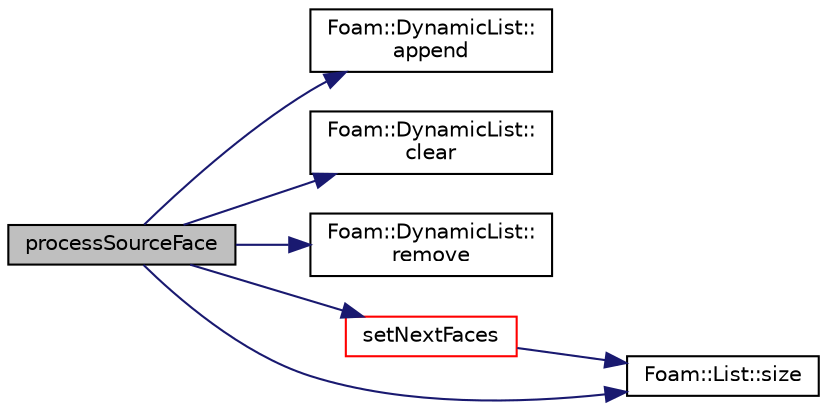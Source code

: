 digraph "processSourceFace"
{
  bgcolor="transparent";
  edge [fontname="Helvetica",fontsize="10",labelfontname="Helvetica",labelfontsize="10"];
  node [fontname="Helvetica",fontsize="10",shape=record];
  rankdir="LR";
  Node337 [label="processSourceFace",height=0.2,width=0.4,color="black", fillcolor="grey75", style="filled", fontcolor="black"];
  Node337 -> Node338 [color="midnightblue",fontsize="10",style="solid",fontname="Helvetica"];
  Node338 [label="Foam::DynamicList::\lappend",height=0.2,width=0.4,color="black",URL="$a27005.html#a7b67b42af715604376ad63a681dee6d8",tooltip="Append an element at the end of the list. "];
  Node337 -> Node339 [color="midnightblue",fontsize="10",style="solid",fontname="Helvetica"];
  Node339 [label="Foam::DynamicList::\lclear",height=0.2,width=0.4,color="black",URL="$a27005.html#ac8bb3912a3ce86b15842e79d0b421204",tooltip="Clear the addressed list, i.e. set the size to zero. "];
  Node337 -> Node340 [color="midnightblue",fontsize="10",style="solid",fontname="Helvetica"];
  Node340 [label="Foam::DynamicList::\lremove",height=0.2,width=0.4,color="black",URL="$a27005.html#a11a92c7c8e39f3f023c3bcca1e5297f0",tooltip="Remove and return the top element. "];
  Node337 -> Node341 [color="midnightblue",fontsize="10",style="solid",fontname="Helvetica"];
  Node341 [label="setNextFaces",height=0.2,width=0.4,color="red",URL="$a26009.html#ae63f21add29860f84a45de6a6d3a8420",tooltip="Set the source and target seed faces. "];
  Node341 -> Node342 [color="midnightblue",fontsize="10",style="solid",fontname="Helvetica"];
  Node342 [label="Foam::List::size",height=0.2,width=0.4,color="black",URL="$a26833.html#a8a5f6fa29bd4b500caf186f60245b384",tooltip="Override size to be inconsistent with allocated storage. "];
  Node337 -> Node342 [color="midnightblue",fontsize="10",style="solid",fontname="Helvetica"];
}
